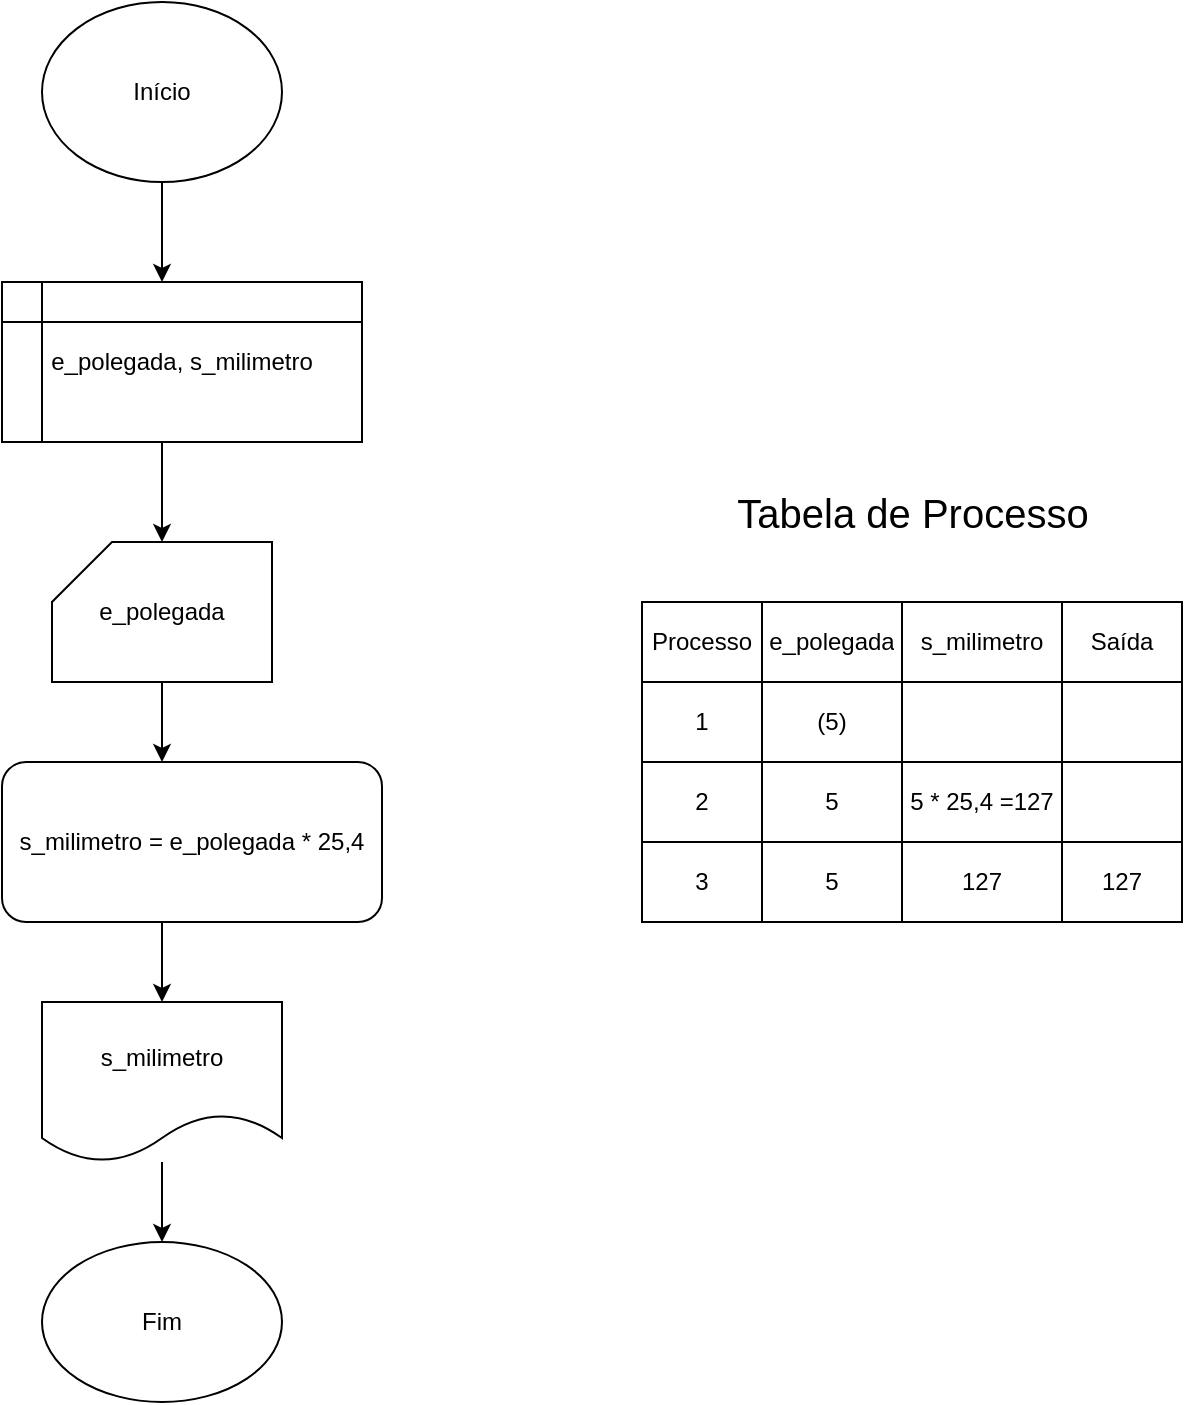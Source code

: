 <mxfile version="13.6.6" type="device"><diagram id="PKjPD7gX8Birx6-jLajI" name="Page-1"><mxGraphModel dx="889" dy="484" grid="1" gridSize="10" guides="1" tooltips="1" connect="1" arrows="1" fold="1" page="1" pageScale="1" pageWidth="827" pageHeight="1169" math="0" shadow="0"><root><mxCell id="0"/><mxCell id="1" parent="0"/><mxCell id="545flD27pfIC28B-cXEw-10" value="" style="edgeStyle=orthogonalEdgeStyle;rounded=0;orthogonalLoop=1;jettySize=auto;html=1;" edge="1" parent="1" source="545flD27pfIC28B-cXEw-1" target="545flD27pfIC28B-cXEw-4"><mxGeometry relative="1" as="geometry"><Array as="points"><mxPoint x="160" y="150"/><mxPoint x="160" y="150"/></Array></mxGeometry></mxCell><mxCell id="545flD27pfIC28B-cXEw-1" value="Início" style="ellipse;whiteSpace=wrap;html=1;direction=west;" vertex="1" parent="1"><mxGeometry x="100" y="20" width="120" height="90" as="geometry"/></mxCell><mxCell id="545flD27pfIC28B-cXEw-11" value="" style="edgeStyle=orthogonalEdgeStyle;rounded=0;orthogonalLoop=1;jettySize=auto;html=1;" edge="1" parent="1" source="545flD27pfIC28B-cXEw-4" target="545flD27pfIC28B-cXEw-5"><mxGeometry relative="1" as="geometry"><Array as="points"><mxPoint x="160" y="250"/><mxPoint x="160" y="250"/></Array></mxGeometry></mxCell><mxCell id="545flD27pfIC28B-cXEw-4" value="e_polegada, s_milimetro" style="shape=internalStorage;whiteSpace=wrap;html=1;backgroundOutline=1;" vertex="1" parent="1"><mxGeometry x="80" y="160" width="180" height="80" as="geometry"/></mxCell><mxCell id="545flD27pfIC28B-cXEw-12" value="" style="edgeStyle=orthogonalEdgeStyle;rounded=0;orthogonalLoop=1;jettySize=auto;html=1;" edge="1" parent="1" source="545flD27pfIC28B-cXEw-5" target="545flD27pfIC28B-cXEw-6"><mxGeometry relative="1" as="geometry"><Array as="points"><mxPoint x="160" y="390"/><mxPoint x="160" y="390"/></Array></mxGeometry></mxCell><mxCell id="545flD27pfIC28B-cXEw-5" value="e_polegada" style="shape=card;whiteSpace=wrap;html=1;" vertex="1" parent="1"><mxGeometry x="105" y="290" width="110" height="70" as="geometry"/></mxCell><mxCell id="545flD27pfIC28B-cXEw-13" value="" style="edgeStyle=orthogonalEdgeStyle;rounded=0;orthogonalLoop=1;jettySize=auto;html=1;" edge="1" parent="1" source="545flD27pfIC28B-cXEw-6" target="545flD27pfIC28B-cXEw-7"><mxGeometry relative="1" as="geometry"><Array as="points"><mxPoint x="160" y="490"/><mxPoint x="160" y="490"/></Array></mxGeometry></mxCell><mxCell id="545flD27pfIC28B-cXEw-6" value="s_milimetro = e_polegada * 25,4" style="rounded=1;whiteSpace=wrap;html=1;" vertex="1" parent="1"><mxGeometry x="80" y="400" width="190" height="80" as="geometry"/></mxCell><mxCell id="545flD27pfIC28B-cXEw-14" value="" style="edgeStyle=orthogonalEdgeStyle;rounded=0;orthogonalLoop=1;jettySize=auto;html=1;" edge="1" parent="1" source="545flD27pfIC28B-cXEw-7" target="545flD27pfIC28B-cXEw-9"><mxGeometry relative="1" as="geometry"/></mxCell><mxCell id="545flD27pfIC28B-cXEw-7" value="s_milimetro" style="shape=document;whiteSpace=wrap;html=1;boundedLbl=1;" vertex="1" parent="1"><mxGeometry x="100" y="520" width="120" height="80" as="geometry"/></mxCell><mxCell id="545flD27pfIC28B-cXEw-9" value="Fim" style="ellipse;whiteSpace=wrap;html=1;" vertex="1" parent="1"><mxGeometry x="100" y="640" width="120" height="80" as="geometry"/></mxCell><mxCell id="545flD27pfIC28B-cXEw-15" value="" style="shape=table;html=1;whiteSpace=wrap;startSize=0;container=1;collapsible=0;childLayout=tableLayout;" vertex="1" parent="1"><mxGeometry x="400" y="320" width="270" height="160" as="geometry"/></mxCell><mxCell id="545flD27pfIC28B-cXEw-16" value="" style="shape=partialRectangle;html=1;whiteSpace=wrap;collapsible=0;dropTarget=0;pointerEvents=0;fillColor=none;top=0;left=0;bottom=0;right=0;points=[[0,0.5],[1,0.5]];portConstraint=eastwest;" vertex="1" parent="545flD27pfIC28B-cXEw-15"><mxGeometry width="270" height="40" as="geometry"/></mxCell><mxCell id="545flD27pfIC28B-cXEw-17" value="Processo" style="shape=partialRectangle;html=1;whiteSpace=wrap;connectable=0;overflow=hidden;fillColor=none;top=0;left=0;bottom=0;right=0;" vertex="1" parent="545flD27pfIC28B-cXEw-16"><mxGeometry width="60" height="40" as="geometry"/></mxCell><mxCell id="545flD27pfIC28B-cXEw-18" value="e_polegada" style="shape=partialRectangle;html=1;whiteSpace=wrap;connectable=0;overflow=hidden;fillColor=none;top=0;left=0;bottom=0;right=0;" vertex="1" parent="545flD27pfIC28B-cXEw-16"><mxGeometry x="60" width="70" height="40" as="geometry"/></mxCell><mxCell id="545flD27pfIC28B-cXEw-19" value="s_milimetro" style="shape=partialRectangle;html=1;whiteSpace=wrap;connectable=0;overflow=hidden;fillColor=none;top=0;left=0;bottom=0;right=0;" vertex="1" parent="545flD27pfIC28B-cXEw-16"><mxGeometry x="130" width="80" height="40" as="geometry"/></mxCell><mxCell id="545flD27pfIC28B-cXEw-20" value="Saída" style="shape=partialRectangle;html=1;whiteSpace=wrap;connectable=0;overflow=hidden;fillColor=none;top=0;left=0;bottom=0;right=0;" vertex="1" parent="545flD27pfIC28B-cXEw-16"><mxGeometry x="210" width="60" height="40" as="geometry"/></mxCell><mxCell id="545flD27pfIC28B-cXEw-21" value="" style="shape=partialRectangle;html=1;whiteSpace=wrap;collapsible=0;dropTarget=0;pointerEvents=0;fillColor=none;top=0;left=0;bottom=0;right=0;points=[[0,0.5],[1,0.5]];portConstraint=eastwest;" vertex="1" parent="545flD27pfIC28B-cXEw-15"><mxGeometry y="40" width="270" height="40" as="geometry"/></mxCell><mxCell id="545flD27pfIC28B-cXEw-22" value="1" style="shape=partialRectangle;html=1;whiteSpace=wrap;connectable=0;overflow=hidden;fillColor=none;top=0;left=0;bottom=0;right=0;" vertex="1" parent="545flD27pfIC28B-cXEw-21"><mxGeometry width="60" height="40" as="geometry"/></mxCell><mxCell id="545flD27pfIC28B-cXEw-23" value="(5)" style="shape=partialRectangle;html=1;whiteSpace=wrap;connectable=0;overflow=hidden;fillColor=none;top=0;left=0;bottom=0;right=0;" vertex="1" parent="545flD27pfIC28B-cXEw-21"><mxGeometry x="60" width="70" height="40" as="geometry"/></mxCell><mxCell id="545flD27pfIC28B-cXEw-24" value="" style="shape=partialRectangle;html=1;whiteSpace=wrap;connectable=0;overflow=hidden;fillColor=none;top=0;left=0;bottom=0;right=0;" vertex="1" parent="545flD27pfIC28B-cXEw-21"><mxGeometry x="130" width="80" height="40" as="geometry"/></mxCell><mxCell id="545flD27pfIC28B-cXEw-25" value="" style="shape=partialRectangle;html=1;whiteSpace=wrap;connectable=0;overflow=hidden;fillColor=none;top=0;left=0;bottom=0;right=0;" vertex="1" parent="545flD27pfIC28B-cXEw-21"><mxGeometry x="210" width="60" height="40" as="geometry"/></mxCell><mxCell id="545flD27pfIC28B-cXEw-26" value="" style="shape=partialRectangle;html=1;whiteSpace=wrap;collapsible=0;dropTarget=0;pointerEvents=0;fillColor=none;top=0;left=0;bottom=0;right=0;points=[[0,0.5],[1,0.5]];portConstraint=eastwest;" vertex="1" parent="545flD27pfIC28B-cXEw-15"><mxGeometry y="80" width="270" height="40" as="geometry"/></mxCell><mxCell id="545flD27pfIC28B-cXEw-27" value="2" style="shape=partialRectangle;html=1;whiteSpace=wrap;connectable=0;overflow=hidden;fillColor=none;top=0;left=0;bottom=0;right=0;" vertex="1" parent="545flD27pfIC28B-cXEw-26"><mxGeometry width="60" height="40" as="geometry"/></mxCell><mxCell id="545flD27pfIC28B-cXEw-28" value="5" style="shape=partialRectangle;html=1;whiteSpace=wrap;connectable=0;overflow=hidden;fillColor=none;top=0;left=0;bottom=0;right=0;" vertex="1" parent="545flD27pfIC28B-cXEw-26"><mxGeometry x="60" width="70" height="40" as="geometry"/></mxCell><mxCell id="545flD27pfIC28B-cXEw-29" value="5 * 25,4 =127" style="shape=partialRectangle;html=1;whiteSpace=wrap;connectable=0;overflow=hidden;fillColor=none;top=0;left=0;bottom=0;right=0;" vertex="1" parent="545flD27pfIC28B-cXEw-26"><mxGeometry x="130" width="80" height="40" as="geometry"/></mxCell><mxCell id="545flD27pfIC28B-cXEw-30" value="" style="shape=partialRectangle;html=1;whiteSpace=wrap;connectable=0;overflow=hidden;fillColor=none;top=0;left=0;bottom=0;right=0;" vertex="1" parent="545flD27pfIC28B-cXEw-26"><mxGeometry x="210" width="60" height="40" as="geometry"/></mxCell><mxCell id="545flD27pfIC28B-cXEw-31" value="" style="shape=partialRectangle;html=1;whiteSpace=wrap;collapsible=0;dropTarget=0;pointerEvents=0;fillColor=none;top=0;left=0;bottom=0;right=0;points=[[0,0.5],[1,0.5]];portConstraint=eastwest;" vertex="1" parent="545flD27pfIC28B-cXEw-15"><mxGeometry y="120" width="270" height="40" as="geometry"/></mxCell><mxCell id="545flD27pfIC28B-cXEw-32" value="3" style="shape=partialRectangle;html=1;whiteSpace=wrap;connectable=0;overflow=hidden;fillColor=none;top=0;left=0;bottom=0;right=0;" vertex="1" parent="545flD27pfIC28B-cXEw-31"><mxGeometry width="60" height="40" as="geometry"/></mxCell><mxCell id="545flD27pfIC28B-cXEw-33" value="5" style="shape=partialRectangle;html=1;whiteSpace=wrap;connectable=0;overflow=hidden;fillColor=none;top=0;left=0;bottom=0;right=0;" vertex="1" parent="545flD27pfIC28B-cXEw-31"><mxGeometry x="60" width="70" height="40" as="geometry"/></mxCell><mxCell id="545flD27pfIC28B-cXEw-34" value="127" style="shape=partialRectangle;html=1;whiteSpace=wrap;connectable=0;overflow=hidden;fillColor=none;top=0;left=0;bottom=0;right=0;" vertex="1" parent="545flD27pfIC28B-cXEw-31"><mxGeometry x="130" width="80" height="40" as="geometry"/></mxCell><mxCell id="545flD27pfIC28B-cXEw-35" value="127" style="shape=partialRectangle;html=1;whiteSpace=wrap;connectable=0;overflow=hidden;fillColor=none;top=0;left=0;bottom=0;right=0;" vertex="1" parent="545flD27pfIC28B-cXEw-31"><mxGeometry x="210" width="60" height="40" as="geometry"/></mxCell><mxCell id="545flD27pfIC28B-cXEw-37" value="Tabela de Processo" style="text;html=1;resizable=0;autosize=1;align=center;verticalAlign=middle;points=[];fillColor=none;strokeColor=none;rounded=0;fontSize=20;" vertex="1" parent="1"><mxGeometry x="440" y="260" width="190" height="30" as="geometry"/></mxCell></root></mxGraphModel></diagram></mxfile>
